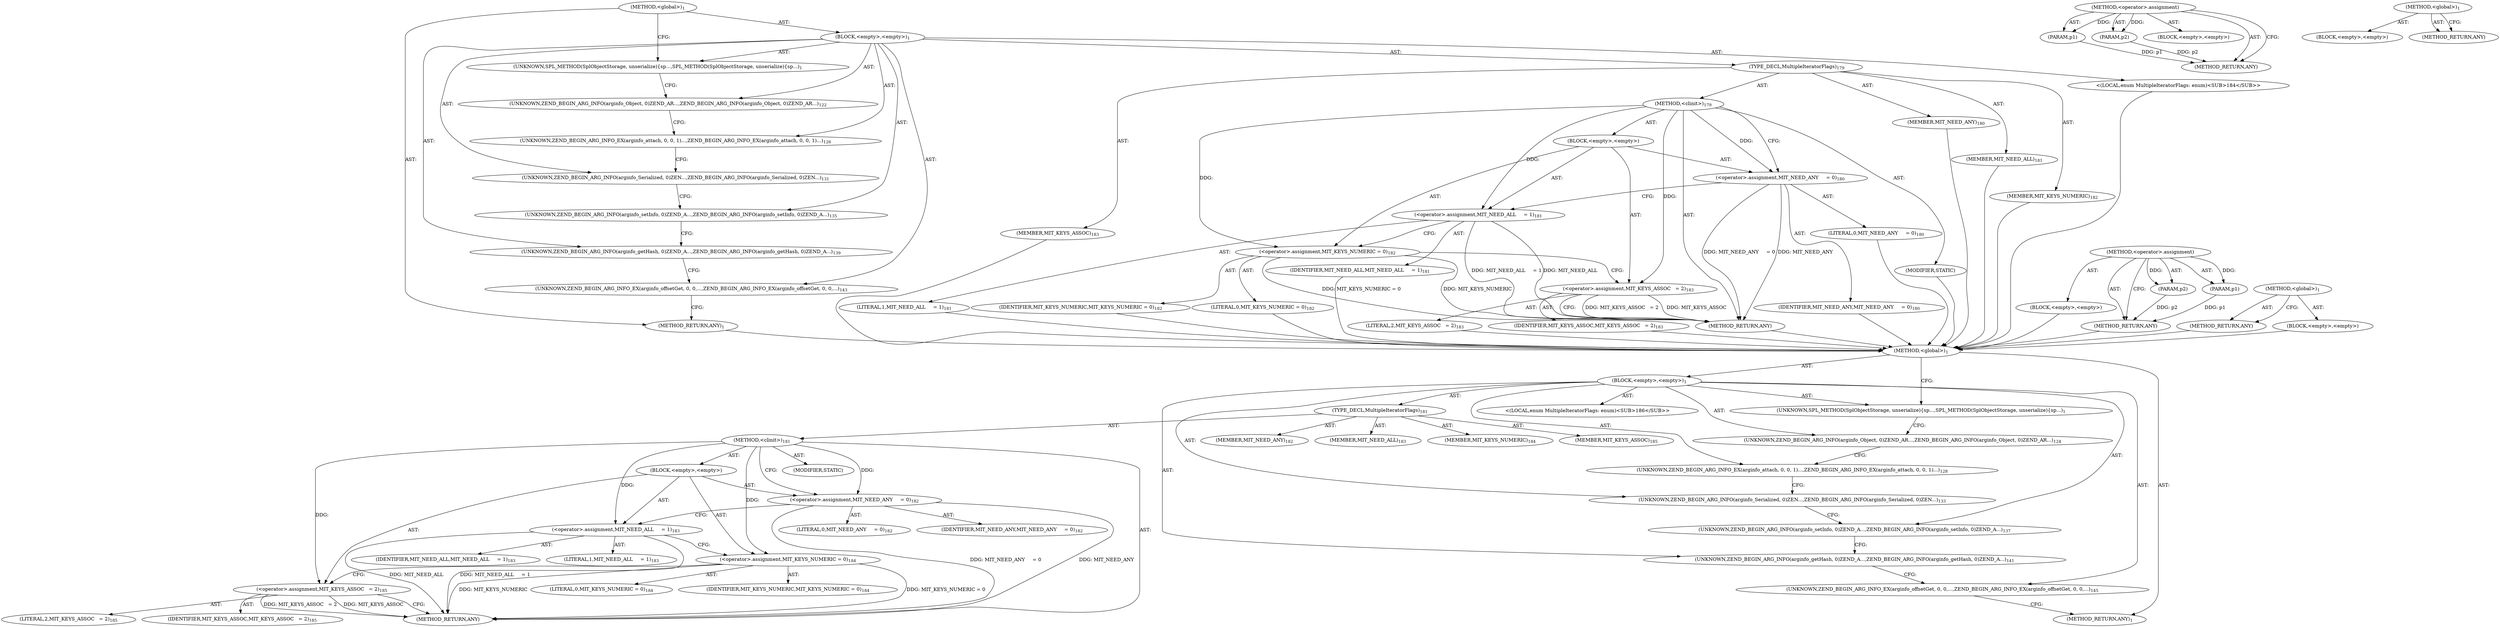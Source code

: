 digraph "&lt;global&gt;" {
vulnerable_6 [label=<(METHOD,&lt;global&gt;)<SUB>1</SUB>>];
vulnerable_7 [label=<(BLOCK,&lt;empty&gt;,&lt;empty&gt;)<SUB>1</SUB>>];
vulnerable_8 [label=<(UNKNOWN,SPL_METHOD(SplObjectStorage, unserialize)
{
	sp...,SPL_METHOD(SplObjectStorage, unserialize)
{
	sp...)<SUB>1</SUB>>];
vulnerable_9 [label=<(UNKNOWN,ZEND_BEGIN_ARG_INFO(arginfo_Object, 0)
	ZEND_AR...,ZEND_BEGIN_ARG_INFO(arginfo_Object, 0)
	ZEND_AR...)<SUB>122</SUB>>];
vulnerable_10 [label=<(UNKNOWN,ZEND_BEGIN_ARG_INFO_EX(arginfo_attach, 0, 0, 1)...,ZEND_BEGIN_ARG_INFO_EX(arginfo_attach, 0, 0, 1)...)<SUB>126</SUB>>];
vulnerable_11 [label=<(UNKNOWN,ZEND_BEGIN_ARG_INFO(arginfo_Serialized, 0)
	ZEN...,ZEND_BEGIN_ARG_INFO(arginfo_Serialized, 0)
	ZEN...)<SUB>131</SUB>>];
vulnerable_12 [label=<(UNKNOWN,ZEND_BEGIN_ARG_INFO(arginfo_setInfo, 0)
	ZEND_A...,ZEND_BEGIN_ARG_INFO(arginfo_setInfo, 0)
	ZEND_A...)<SUB>135</SUB>>];
vulnerable_13 [label=<(UNKNOWN,ZEND_BEGIN_ARG_INFO(arginfo_getHash, 0)
	ZEND_A...,ZEND_BEGIN_ARG_INFO(arginfo_getHash, 0)
	ZEND_A...)<SUB>139</SUB>>];
vulnerable_14 [label=<(UNKNOWN,ZEND_BEGIN_ARG_INFO_EX(arginfo_offsetGet, 0, 0,...,ZEND_BEGIN_ARG_INFO_EX(arginfo_offsetGet, 0, 0,...)<SUB>143</SUB>>];
vulnerable_15 [label=<(TYPE_DECL,MultipleIteratorFlags)<SUB>179</SUB>>];
vulnerable_16 [label=<(MEMBER,MIT_NEED_ANY)<SUB>180</SUB>>];
vulnerable_17 [label=<(MEMBER,MIT_NEED_ALL)<SUB>181</SUB>>];
vulnerable_18 [label=<(MEMBER,MIT_KEYS_NUMERIC)<SUB>182</SUB>>];
vulnerable_19 [label=<(MEMBER,MIT_KEYS_ASSOC)<SUB>183</SUB>>];
vulnerable_20 [label=<(METHOD,&lt;clinit&gt;)<SUB>179</SUB>>];
vulnerable_21 [label=<(BLOCK,&lt;empty&gt;,&lt;empty&gt;)>];
vulnerable_22 [label=<(&lt;operator&gt;.assignment,MIT_NEED_ANY     = 0)<SUB>180</SUB>>];
vulnerable_23 [label=<(IDENTIFIER,MIT_NEED_ANY,MIT_NEED_ANY     = 0)<SUB>180</SUB>>];
vulnerable_24 [label=<(LITERAL,0,MIT_NEED_ANY     = 0)<SUB>180</SUB>>];
vulnerable_25 [label=<(&lt;operator&gt;.assignment,MIT_NEED_ALL     = 1)<SUB>181</SUB>>];
vulnerable_26 [label=<(IDENTIFIER,MIT_NEED_ALL,MIT_NEED_ALL     = 1)<SUB>181</SUB>>];
vulnerable_27 [label=<(LITERAL,1,MIT_NEED_ALL     = 1)<SUB>181</SUB>>];
vulnerable_28 [label=<(&lt;operator&gt;.assignment,MIT_KEYS_NUMERIC = 0)<SUB>182</SUB>>];
vulnerable_29 [label=<(IDENTIFIER,MIT_KEYS_NUMERIC,MIT_KEYS_NUMERIC = 0)<SUB>182</SUB>>];
vulnerable_30 [label=<(LITERAL,0,MIT_KEYS_NUMERIC = 0)<SUB>182</SUB>>];
vulnerable_31 [label=<(&lt;operator&gt;.assignment,MIT_KEYS_ASSOC   = 2)<SUB>183</SUB>>];
vulnerable_32 [label=<(IDENTIFIER,MIT_KEYS_ASSOC,MIT_KEYS_ASSOC   = 2)<SUB>183</SUB>>];
vulnerable_33 [label=<(LITERAL,2,MIT_KEYS_ASSOC   = 2)<SUB>183</SUB>>];
vulnerable_34 [label=<(MODIFIER,STATIC)>];
vulnerable_35 [label=<(METHOD_RETURN,ANY)>];
vulnerable_36 [label="<(LOCAL,enum MultipleIteratorFlags: enum)<SUB>184</SUB>>"];
vulnerable_37 [label=<(METHOD_RETURN,ANY)<SUB>1</SUB>>];
vulnerable_53 [label=<(METHOD,&lt;operator&gt;.assignment)>];
vulnerable_54 [label=<(PARAM,p1)>];
vulnerable_55 [label=<(PARAM,p2)>];
vulnerable_56 [label=<(BLOCK,&lt;empty&gt;,&lt;empty&gt;)>];
vulnerable_57 [label=<(METHOD_RETURN,ANY)>];
vulnerable_47 [label=<(METHOD,&lt;global&gt;)<SUB>1</SUB>>];
vulnerable_48 [label=<(BLOCK,&lt;empty&gt;,&lt;empty&gt;)>];
vulnerable_49 [label=<(METHOD_RETURN,ANY)>];
fixed_6 [label=<(METHOD,&lt;global&gt;)<SUB>1</SUB>>];
fixed_7 [label=<(BLOCK,&lt;empty&gt;,&lt;empty&gt;)<SUB>1</SUB>>];
fixed_8 [label=<(UNKNOWN,SPL_METHOD(SplObjectStorage, unserialize)
{
	sp...,SPL_METHOD(SplObjectStorage, unserialize)
{
	sp...)<SUB>1</SUB>>];
fixed_9 [label=<(UNKNOWN,ZEND_BEGIN_ARG_INFO(arginfo_Object, 0)
	ZEND_AR...,ZEND_BEGIN_ARG_INFO(arginfo_Object, 0)
	ZEND_AR...)<SUB>124</SUB>>];
fixed_10 [label=<(UNKNOWN,ZEND_BEGIN_ARG_INFO_EX(arginfo_attach, 0, 0, 1)...,ZEND_BEGIN_ARG_INFO_EX(arginfo_attach, 0, 0, 1)...)<SUB>128</SUB>>];
fixed_11 [label=<(UNKNOWN,ZEND_BEGIN_ARG_INFO(arginfo_Serialized, 0)
	ZEN...,ZEND_BEGIN_ARG_INFO(arginfo_Serialized, 0)
	ZEN...)<SUB>133</SUB>>];
fixed_12 [label=<(UNKNOWN,ZEND_BEGIN_ARG_INFO(arginfo_setInfo, 0)
	ZEND_A...,ZEND_BEGIN_ARG_INFO(arginfo_setInfo, 0)
	ZEND_A...)<SUB>137</SUB>>];
fixed_13 [label=<(UNKNOWN,ZEND_BEGIN_ARG_INFO(arginfo_getHash, 0)
	ZEND_A...,ZEND_BEGIN_ARG_INFO(arginfo_getHash, 0)
	ZEND_A...)<SUB>141</SUB>>];
fixed_14 [label=<(UNKNOWN,ZEND_BEGIN_ARG_INFO_EX(arginfo_offsetGet, 0, 0,...,ZEND_BEGIN_ARG_INFO_EX(arginfo_offsetGet, 0, 0,...)<SUB>145</SUB>>];
fixed_15 [label=<(TYPE_DECL,MultipleIteratorFlags)<SUB>181</SUB>>];
fixed_16 [label=<(MEMBER,MIT_NEED_ANY)<SUB>182</SUB>>];
fixed_17 [label=<(MEMBER,MIT_NEED_ALL)<SUB>183</SUB>>];
fixed_18 [label=<(MEMBER,MIT_KEYS_NUMERIC)<SUB>184</SUB>>];
fixed_19 [label=<(MEMBER,MIT_KEYS_ASSOC)<SUB>185</SUB>>];
fixed_20 [label=<(METHOD,&lt;clinit&gt;)<SUB>181</SUB>>];
fixed_21 [label=<(BLOCK,&lt;empty&gt;,&lt;empty&gt;)>];
fixed_22 [label=<(&lt;operator&gt;.assignment,MIT_NEED_ANY     = 0)<SUB>182</SUB>>];
fixed_23 [label=<(IDENTIFIER,MIT_NEED_ANY,MIT_NEED_ANY     = 0)<SUB>182</SUB>>];
fixed_24 [label=<(LITERAL,0,MIT_NEED_ANY     = 0)<SUB>182</SUB>>];
fixed_25 [label=<(&lt;operator&gt;.assignment,MIT_NEED_ALL     = 1)<SUB>183</SUB>>];
fixed_26 [label=<(IDENTIFIER,MIT_NEED_ALL,MIT_NEED_ALL     = 1)<SUB>183</SUB>>];
fixed_27 [label=<(LITERAL,1,MIT_NEED_ALL     = 1)<SUB>183</SUB>>];
fixed_28 [label=<(&lt;operator&gt;.assignment,MIT_KEYS_NUMERIC = 0)<SUB>184</SUB>>];
fixed_29 [label=<(IDENTIFIER,MIT_KEYS_NUMERIC,MIT_KEYS_NUMERIC = 0)<SUB>184</SUB>>];
fixed_30 [label=<(LITERAL,0,MIT_KEYS_NUMERIC = 0)<SUB>184</SUB>>];
fixed_31 [label=<(&lt;operator&gt;.assignment,MIT_KEYS_ASSOC   = 2)<SUB>185</SUB>>];
fixed_32 [label=<(IDENTIFIER,MIT_KEYS_ASSOC,MIT_KEYS_ASSOC   = 2)<SUB>185</SUB>>];
fixed_33 [label=<(LITERAL,2,MIT_KEYS_ASSOC   = 2)<SUB>185</SUB>>];
fixed_34 [label=<(MODIFIER,STATIC)>];
fixed_35 [label=<(METHOD_RETURN,ANY)>];
fixed_36 [label="<(LOCAL,enum MultipleIteratorFlags: enum)<SUB>186</SUB>>"];
fixed_37 [label=<(METHOD_RETURN,ANY)<SUB>1</SUB>>];
fixed_53 [label=<(METHOD,&lt;operator&gt;.assignment)>];
fixed_54 [label=<(PARAM,p1)>];
fixed_55 [label=<(PARAM,p2)>];
fixed_56 [label=<(BLOCK,&lt;empty&gt;,&lt;empty&gt;)>];
fixed_57 [label=<(METHOD_RETURN,ANY)>];
fixed_47 [label=<(METHOD,&lt;global&gt;)<SUB>1</SUB>>];
fixed_48 [label=<(BLOCK,&lt;empty&gt;,&lt;empty&gt;)>];
fixed_49 [label=<(METHOD_RETURN,ANY)>];
vulnerable_6 -> vulnerable_7  [key=0, label="AST: "];
vulnerable_6 -> vulnerable_37  [key=0, label="AST: "];
vulnerable_6 -> vulnerable_8  [key=0, label="CFG: "];
vulnerable_7 -> vulnerable_8  [key=0, label="AST: "];
vulnerable_7 -> vulnerable_9  [key=0, label="AST: "];
vulnerable_7 -> vulnerable_10  [key=0, label="AST: "];
vulnerable_7 -> vulnerable_11  [key=0, label="AST: "];
vulnerable_7 -> vulnerable_12  [key=0, label="AST: "];
vulnerable_7 -> vulnerable_13  [key=0, label="AST: "];
vulnerable_7 -> vulnerable_14  [key=0, label="AST: "];
vulnerable_7 -> vulnerable_15  [key=0, label="AST: "];
vulnerable_7 -> vulnerable_36  [key=0, label="AST: "];
vulnerable_8 -> vulnerable_9  [key=0, label="CFG: "];
vulnerable_9 -> vulnerable_10  [key=0, label="CFG: "];
vulnerable_10 -> vulnerable_11  [key=0, label="CFG: "];
vulnerable_11 -> vulnerable_12  [key=0, label="CFG: "];
vulnerable_12 -> vulnerable_13  [key=0, label="CFG: "];
vulnerable_13 -> vulnerable_14  [key=0, label="CFG: "];
vulnerable_14 -> vulnerable_37  [key=0, label="CFG: "];
vulnerable_15 -> vulnerable_16  [key=0, label="AST: "];
vulnerable_15 -> vulnerable_17  [key=0, label="AST: "];
vulnerable_15 -> vulnerable_18  [key=0, label="AST: "];
vulnerable_15 -> vulnerable_19  [key=0, label="AST: "];
vulnerable_15 -> vulnerable_20  [key=0, label="AST: "];
vulnerable_16 -> fixed_6  [key=0];
vulnerable_17 -> fixed_6  [key=0];
vulnerable_18 -> fixed_6  [key=0];
vulnerable_19 -> fixed_6  [key=0];
vulnerable_20 -> vulnerable_21  [key=0, label="AST: "];
vulnerable_20 -> vulnerable_34  [key=0, label="AST: "];
vulnerable_20 -> vulnerable_35  [key=0, label="AST: "];
vulnerable_20 -> vulnerable_22  [key=0, label="CFG: "];
vulnerable_20 -> vulnerable_22  [key=1, label="DDG: "];
vulnerable_20 -> vulnerable_25  [key=0, label="DDG: "];
vulnerable_20 -> vulnerable_28  [key=0, label="DDG: "];
vulnerable_20 -> vulnerable_31  [key=0, label="DDG: "];
vulnerable_21 -> vulnerable_22  [key=0, label="AST: "];
vulnerable_21 -> vulnerable_25  [key=0, label="AST: "];
vulnerable_21 -> vulnerable_28  [key=0, label="AST: "];
vulnerable_21 -> vulnerable_31  [key=0, label="AST: "];
vulnerable_22 -> vulnerable_23  [key=0, label="AST: "];
vulnerable_22 -> vulnerable_24  [key=0, label="AST: "];
vulnerable_22 -> vulnerable_25  [key=0, label="CFG: "];
vulnerable_22 -> vulnerable_35  [key=0, label="DDG: MIT_NEED_ANY     = 0"];
vulnerable_22 -> vulnerable_35  [key=1, label="DDG: MIT_NEED_ANY"];
vulnerable_23 -> fixed_6  [key=0];
vulnerable_24 -> fixed_6  [key=0];
vulnerable_25 -> vulnerable_26  [key=0, label="AST: "];
vulnerable_25 -> vulnerable_27  [key=0, label="AST: "];
vulnerable_25 -> vulnerable_28  [key=0, label="CFG: "];
vulnerable_25 -> vulnerable_35  [key=0, label="DDG: MIT_NEED_ALL     = 1"];
vulnerable_25 -> vulnerable_35  [key=1, label="DDG: MIT_NEED_ALL"];
vulnerable_26 -> fixed_6  [key=0];
vulnerable_27 -> fixed_6  [key=0];
vulnerable_28 -> vulnerable_29  [key=0, label="AST: "];
vulnerable_28 -> vulnerable_30  [key=0, label="AST: "];
vulnerable_28 -> vulnerable_31  [key=0, label="CFG: "];
vulnerable_28 -> vulnerable_35  [key=0, label="DDG: MIT_KEYS_NUMERIC = 0"];
vulnerable_28 -> vulnerable_35  [key=1, label="DDG: MIT_KEYS_NUMERIC"];
vulnerable_29 -> fixed_6  [key=0];
vulnerable_30 -> fixed_6  [key=0];
vulnerable_31 -> vulnerable_32  [key=0, label="AST: "];
vulnerable_31 -> vulnerable_33  [key=0, label="AST: "];
vulnerable_31 -> vulnerable_35  [key=0, label="CFG: "];
vulnerable_31 -> vulnerable_35  [key=1, label="DDG: MIT_KEYS_ASSOC   = 2"];
vulnerable_31 -> vulnerable_35  [key=2, label="DDG: MIT_KEYS_ASSOC"];
vulnerable_32 -> fixed_6  [key=0];
vulnerable_33 -> fixed_6  [key=0];
vulnerable_34 -> fixed_6  [key=0];
vulnerable_35 -> fixed_6  [key=0];
vulnerable_36 -> fixed_6  [key=0];
vulnerable_37 -> fixed_6  [key=0];
vulnerable_53 -> vulnerable_54  [key=0, label="AST: "];
vulnerable_53 -> vulnerable_54  [key=1, label="DDG: "];
vulnerable_53 -> vulnerable_56  [key=0, label="AST: "];
vulnerable_53 -> vulnerable_55  [key=0, label="AST: "];
vulnerable_53 -> vulnerable_55  [key=1, label="DDG: "];
vulnerable_53 -> vulnerable_57  [key=0, label="AST: "];
vulnerable_53 -> vulnerable_57  [key=1, label="CFG: "];
vulnerable_54 -> vulnerable_57  [key=0, label="DDG: p1"];
vulnerable_55 -> vulnerable_57  [key=0, label="DDG: p2"];
vulnerable_56 -> fixed_6  [key=0];
vulnerable_57 -> fixed_6  [key=0];
vulnerable_47 -> vulnerable_48  [key=0, label="AST: "];
vulnerable_47 -> vulnerable_49  [key=0, label="AST: "];
vulnerable_47 -> vulnerable_49  [key=1, label="CFG: "];
vulnerable_48 -> fixed_6  [key=0];
vulnerable_49 -> fixed_6  [key=0];
fixed_6 -> fixed_7  [key=0, label="AST: "];
fixed_6 -> fixed_37  [key=0, label="AST: "];
fixed_6 -> fixed_8  [key=0, label="CFG: "];
fixed_7 -> fixed_8  [key=0, label="AST: "];
fixed_7 -> fixed_9  [key=0, label="AST: "];
fixed_7 -> fixed_10  [key=0, label="AST: "];
fixed_7 -> fixed_11  [key=0, label="AST: "];
fixed_7 -> fixed_12  [key=0, label="AST: "];
fixed_7 -> fixed_13  [key=0, label="AST: "];
fixed_7 -> fixed_14  [key=0, label="AST: "];
fixed_7 -> fixed_15  [key=0, label="AST: "];
fixed_7 -> fixed_36  [key=0, label="AST: "];
fixed_8 -> fixed_9  [key=0, label="CFG: "];
fixed_9 -> fixed_10  [key=0, label="CFG: "];
fixed_10 -> fixed_11  [key=0, label="CFG: "];
fixed_11 -> fixed_12  [key=0, label="CFG: "];
fixed_12 -> fixed_13  [key=0, label="CFG: "];
fixed_13 -> fixed_14  [key=0, label="CFG: "];
fixed_14 -> fixed_37  [key=0, label="CFG: "];
fixed_15 -> fixed_16  [key=0, label="AST: "];
fixed_15 -> fixed_17  [key=0, label="AST: "];
fixed_15 -> fixed_18  [key=0, label="AST: "];
fixed_15 -> fixed_19  [key=0, label="AST: "];
fixed_15 -> fixed_20  [key=0, label="AST: "];
fixed_20 -> fixed_21  [key=0, label="AST: "];
fixed_20 -> fixed_34  [key=0, label="AST: "];
fixed_20 -> fixed_35  [key=0, label="AST: "];
fixed_20 -> fixed_22  [key=0, label="CFG: "];
fixed_20 -> fixed_22  [key=1, label="DDG: "];
fixed_20 -> fixed_25  [key=0, label="DDG: "];
fixed_20 -> fixed_28  [key=0, label="DDG: "];
fixed_20 -> fixed_31  [key=0, label="DDG: "];
fixed_21 -> fixed_22  [key=0, label="AST: "];
fixed_21 -> fixed_25  [key=0, label="AST: "];
fixed_21 -> fixed_28  [key=0, label="AST: "];
fixed_21 -> fixed_31  [key=0, label="AST: "];
fixed_22 -> fixed_23  [key=0, label="AST: "];
fixed_22 -> fixed_24  [key=0, label="AST: "];
fixed_22 -> fixed_25  [key=0, label="CFG: "];
fixed_22 -> fixed_35  [key=0, label="DDG: MIT_NEED_ANY     = 0"];
fixed_22 -> fixed_35  [key=1, label="DDG: MIT_NEED_ANY"];
fixed_25 -> fixed_26  [key=0, label="AST: "];
fixed_25 -> fixed_27  [key=0, label="AST: "];
fixed_25 -> fixed_28  [key=0, label="CFG: "];
fixed_25 -> fixed_35  [key=0, label="DDG: MIT_NEED_ALL     = 1"];
fixed_25 -> fixed_35  [key=1, label="DDG: MIT_NEED_ALL"];
fixed_28 -> fixed_29  [key=0, label="AST: "];
fixed_28 -> fixed_30  [key=0, label="AST: "];
fixed_28 -> fixed_31  [key=0, label="CFG: "];
fixed_28 -> fixed_35  [key=0, label="DDG: MIT_KEYS_NUMERIC = 0"];
fixed_28 -> fixed_35  [key=1, label="DDG: MIT_KEYS_NUMERIC"];
fixed_31 -> fixed_32  [key=0, label="AST: "];
fixed_31 -> fixed_33  [key=0, label="AST: "];
fixed_31 -> fixed_35  [key=0, label="CFG: "];
fixed_31 -> fixed_35  [key=1, label="DDG: MIT_KEYS_ASSOC   = 2"];
fixed_31 -> fixed_35  [key=2, label="DDG: MIT_KEYS_ASSOC"];
fixed_53 -> fixed_54  [key=0, label="AST: "];
fixed_53 -> fixed_54  [key=1, label="DDG: "];
fixed_53 -> fixed_56  [key=0, label="AST: "];
fixed_53 -> fixed_55  [key=0, label="AST: "];
fixed_53 -> fixed_55  [key=1, label="DDG: "];
fixed_53 -> fixed_57  [key=0, label="AST: "];
fixed_53 -> fixed_57  [key=1, label="CFG: "];
fixed_54 -> fixed_57  [key=0, label="DDG: p1"];
fixed_55 -> fixed_57  [key=0, label="DDG: p2"];
fixed_47 -> fixed_48  [key=0, label="AST: "];
fixed_47 -> fixed_49  [key=0, label="AST: "];
fixed_47 -> fixed_49  [key=1, label="CFG: "];
}
